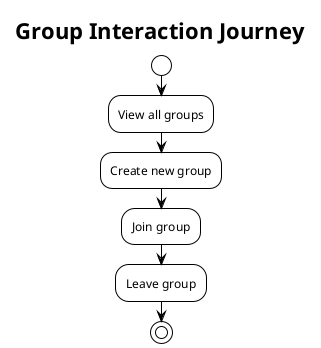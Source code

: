 @startuml
!theme plain
title Group Interaction Journey

start
:View all groups;
:Create new group;
:Join group;
:Leave group;
stop
@enduml
